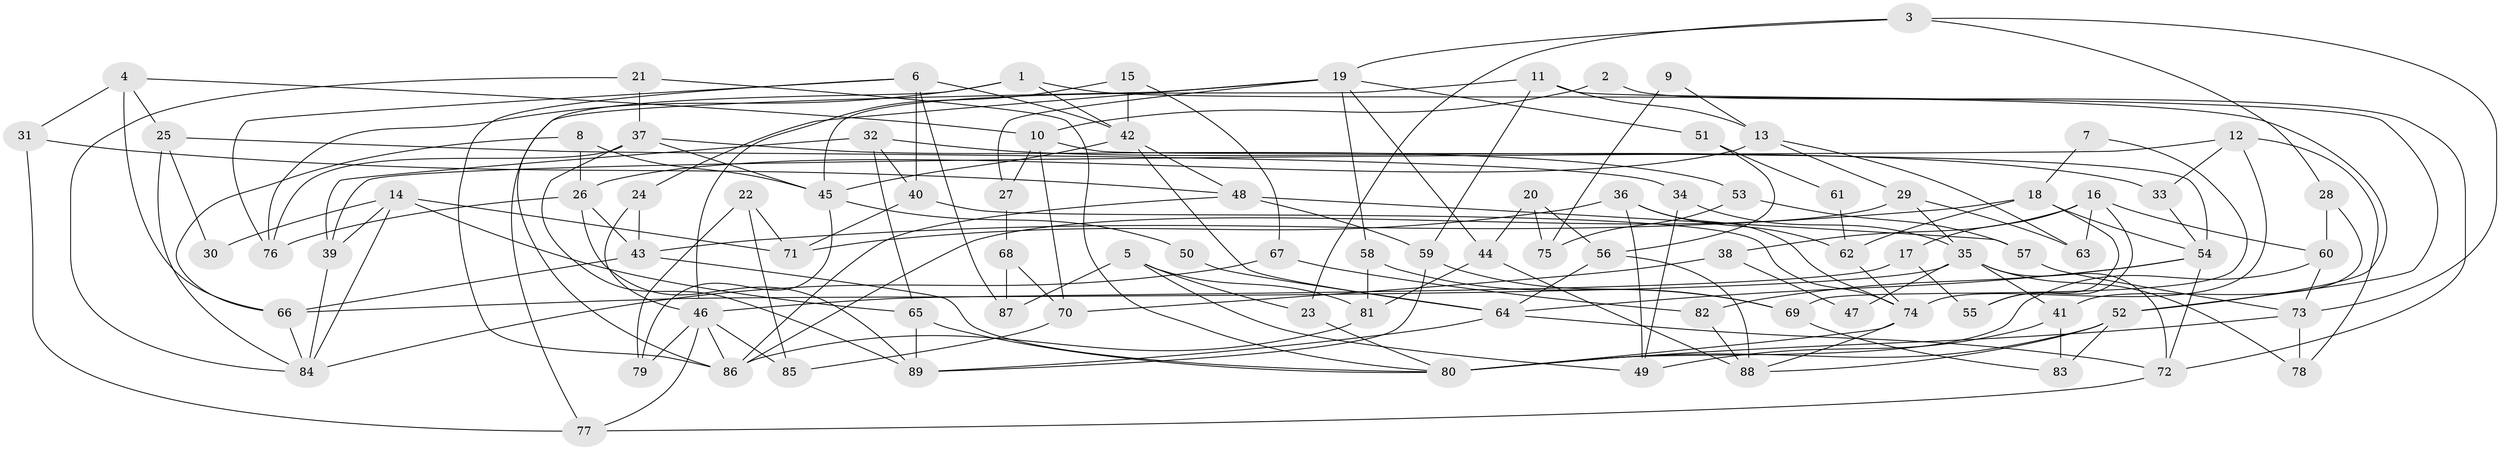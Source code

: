 // coarse degree distribution, {6: 0.09259259259259259, 4: 0.2037037037037037, 9: 0.037037037037037035, 8: 0.05555555555555555, 5: 0.09259259259259259, 2: 0.09259259259259259, 3: 0.3148148148148148, 7: 0.05555555555555555, 10: 0.037037037037037035, 11: 0.018518518518518517}
// Generated by graph-tools (version 1.1) at 2025/50/03/04/25 22:50:47]
// undirected, 89 vertices, 178 edges
graph export_dot {
  node [color=gray90,style=filled];
  1;
  2;
  3;
  4;
  5;
  6;
  7;
  8;
  9;
  10;
  11;
  12;
  13;
  14;
  15;
  16;
  17;
  18;
  19;
  20;
  21;
  22;
  23;
  24;
  25;
  26;
  27;
  28;
  29;
  30;
  31;
  32;
  33;
  34;
  35;
  36;
  37;
  38;
  39;
  40;
  41;
  42;
  43;
  44;
  45;
  46;
  47;
  48;
  49;
  50;
  51;
  52;
  53;
  54;
  55;
  56;
  57;
  58;
  59;
  60;
  61;
  62;
  63;
  64;
  65;
  66;
  67;
  68;
  69;
  70;
  71;
  72;
  73;
  74;
  75;
  76;
  77;
  78;
  79;
  80;
  81;
  82;
  83;
  84;
  85;
  86;
  87;
  88;
  89;
  1 -- 52;
  1 -- 86;
  1 -- 42;
  1 -- 76;
  2 -- 72;
  2 -- 10;
  3 -- 73;
  3 -- 19;
  3 -- 23;
  3 -- 28;
  4 -- 66;
  4 -- 25;
  4 -- 10;
  4 -- 31;
  5 -- 23;
  5 -- 87;
  5 -- 49;
  5 -- 81;
  6 -- 42;
  6 -- 86;
  6 -- 40;
  6 -- 76;
  6 -- 87;
  7 -- 18;
  7 -- 69;
  8 -- 66;
  8 -- 45;
  8 -- 26;
  9 -- 75;
  9 -- 13;
  10 -- 54;
  10 -- 27;
  10 -- 70;
  11 -- 45;
  11 -- 13;
  11 -- 52;
  11 -- 59;
  12 -- 78;
  12 -- 74;
  12 -- 33;
  12 -- 39;
  13 -- 26;
  13 -- 63;
  13 -- 29;
  14 -- 65;
  14 -- 39;
  14 -- 30;
  14 -- 71;
  14 -- 84;
  15 -- 46;
  15 -- 67;
  15 -- 42;
  16 -- 55;
  16 -- 60;
  16 -- 17;
  16 -- 38;
  16 -- 63;
  17 -- 46;
  17 -- 55;
  18 -- 54;
  18 -- 43;
  18 -- 55;
  18 -- 62;
  19 -- 58;
  19 -- 24;
  19 -- 27;
  19 -- 44;
  19 -- 51;
  19 -- 77;
  20 -- 56;
  20 -- 44;
  20 -- 75;
  21 -- 80;
  21 -- 84;
  21 -- 37;
  22 -- 79;
  22 -- 71;
  22 -- 85;
  23 -- 80;
  24 -- 43;
  24 -- 46;
  25 -- 84;
  25 -- 34;
  25 -- 30;
  26 -- 76;
  26 -- 43;
  26 -- 89;
  27 -- 68;
  28 -- 41;
  28 -- 60;
  29 -- 35;
  29 -- 63;
  29 -- 86;
  31 -- 48;
  31 -- 77;
  32 -- 40;
  32 -- 33;
  32 -- 39;
  32 -- 65;
  33 -- 54;
  34 -- 49;
  34 -- 35;
  35 -- 72;
  35 -- 66;
  35 -- 41;
  35 -- 47;
  35 -- 78;
  36 -- 62;
  36 -- 71;
  36 -- 49;
  36 -- 74;
  37 -- 76;
  37 -- 45;
  37 -- 53;
  37 -- 89;
  38 -- 70;
  38 -- 47;
  39 -- 84;
  40 -- 74;
  40 -- 71;
  41 -- 49;
  41 -- 83;
  42 -- 45;
  42 -- 48;
  42 -- 64;
  43 -- 80;
  43 -- 66;
  44 -- 81;
  44 -- 88;
  45 -- 50;
  45 -- 79;
  46 -- 77;
  46 -- 86;
  46 -- 79;
  46 -- 85;
  48 -- 59;
  48 -- 57;
  48 -- 86;
  50 -- 64;
  51 -- 56;
  51 -- 61;
  52 -- 80;
  52 -- 83;
  52 -- 88;
  53 -- 57;
  53 -- 75;
  54 -- 72;
  54 -- 64;
  54 -- 82;
  56 -- 64;
  56 -- 88;
  57 -- 73;
  58 -- 81;
  58 -- 69;
  59 -- 89;
  59 -- 69;
  60 -- 80;
  60 -- 73;
  61 -- 62;
  62 -- 74;
  64 -- 89;
  64 -- 72;
  65 -- 89;
  65 -- 80;
  66 -- 84;
  67 -- 84;
  67 -- 82;
  68 -- 70;
  68 -- 87;
  69 -- 83;
  70 -- 85;
  72 -- 77;
  73 -- 80;
  73 -- 78;
  74 -- 88;
  74 -- 80;
  81 -- 86;
  82 -- 88;
}
